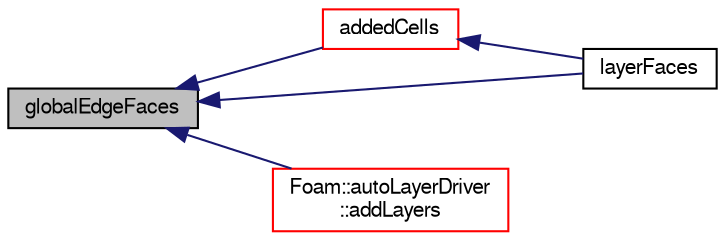 digraph "globalEdgeFaces"
{
  bgcolor="transparent";
  edge [fontname="FreeSans",fontsize="10",labelfontname="FreeSans",labelfontsize="10"];
  node [fontname="FreeSans",fontsize="10",shape=record];
  rankdir="LR";
  Node2187 [label="globalEdgeFaces",height=0.2,width=0.4,color="black", fillcolor="grey75", style="filled", fontcolor="black"];
  Node2187 -> Node2188 [dir="back",color="midnightblue",fontsize="10",style="solid",fontname="FreeSans"];
  Node2188 [label="addedCells",height=0.2,width=0.4,color="red",URL="$a21626.html#ad2d1288ccffa675f09d9adf98daff052",tooltip="added cells given current mesh & layerfaces. "];
  Node2188 -> Node2190 [dir="back",color="midnightblue",fontsize="10",style="solid",fontname="FreeSans"];
  Node2190 [label="layerFaces",height=0.2,width=0.4,color="black",URL="$a21626.html#a4147fa4decf366efcfb0bee5c2a9badc",tooltip="Layer faces per patch face. See above. "];
  Node2187 -> Node2191 [dir="back",color="midnightblue",fontsize="10",style="solid",fontname="FreeSans"];
  Node2191 [label="Foam::autoLayerDriver\l::addLayers",height=0.2,width=0.4,color="red",URL="$a24610.html#a2654851d1ffedc26e8ff1424f7097ba6",tooltip="Add cell layers. "];
  Node2187 -> Node2190 [dir="back",color="midnightblue",fontsize="10",style="solid",fontname="FreeSans"];
}
